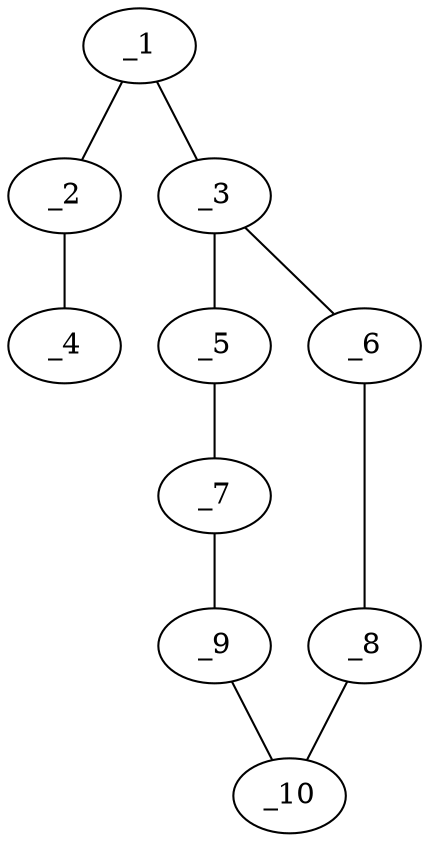 graph molid74468 {
	_1	 [charge=0,
		chem=1,
		symbol="C  ",
		x="5.1906",
		y="0.3043"];
	_2	 [charge=0,
		chem=1,
		symbol="C  ",
		x="5.6906",
		y="-0.5617"];
	_1 -- _2	 [valence=1];
	_3	 [charge=0,
		chem=4,
		symbol="N  ",
		x="4.1906",
		y="0.3043"];
	_1 -- _3	 [valence=1];
	_4	 [charge=0,
		chem=4,
		symbol="N  ",
		x="6.1907",
		y="-1.4278"];
	_2 -- _4	 [valence=3];
	_5	 [charge=0,
		chem=1,
		symbol="C  ",
		x="3.7568",
		y="-0.5967"];
	_3 -- _5	 [valence=1];
	_6	 [charge=0,
		chem=1,
		symbol="C  ",
		x="3.7568",
		y="1.2052"];
	_3 -- _6	 [valence=1];
	_7	 [charge=0,
		chem=1,
		symbol="C  ",
		x="2.7818",
		y="-0.8192"];
	_5 -- _7	 [valence=1];
	_8	 [charge=0,
		chem=1,
		symbol="C  ",
		x="2.7818",
		y="1.4278"];
	_6 -- _8	 [valence=1];
	_9	 [charge=0,
		chem=1,
		symbol="C  ",
		x=2,
		y="-0.1957"];
	_7 -- _9	 [valence=1];
	_10	 [charge=0,
		chem=1,
		symbol="C  ",
		x=2,
		y="0.8043"];
	_8 -- _10	 [valence=1];
	_9 -- _10	 [valence=1];
}
